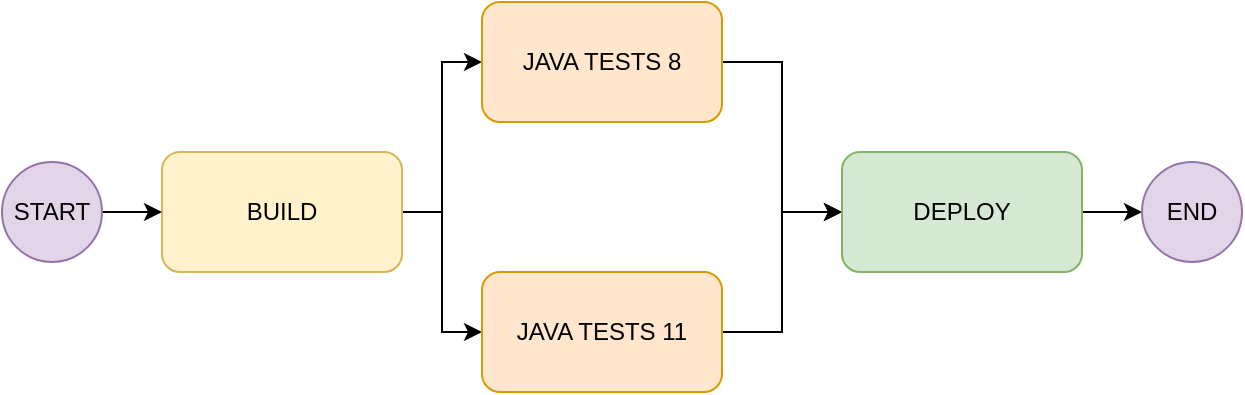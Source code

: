 <mxfile version="12.7.9" type="device"><diagram id="m5zkSN3YxfTrRx9AO4F0" name="Page-1"><mxGraphModel dx="729" dy="720" grid="1" gridSize="10" guides="1" tooltips="1" connect="1" arrows="1" fold="1" page="1" pageScale="1" pageWidth="850" pageHeight="1100" math="0" shadow="0"><root><mxCell id="0"/><mxCell id="1" parent="0"/><mxCell id="salvWRsUcgpWykNxVLVV-9" style="edgeStyle=orthogonalEdgeStyle;rounded=0;orthogonalLoop=1;jettySize=auto;html=1;entryX=0;entryY=0.5;entryDx=0;entryDy=0;" edge="1" parent="1" source="salvWRsUcgpWykNxVLVV-1" target="salvWRsUcgpWykNxVLVV-7"><mxGeometry relative="1" as="geometry"/></mxCell><mxCell id="salvWRsUcgpWykNxVLVV-15" style="edgeStyle=orthogonalEdgeStyle;rounded=0;orthogonalLoop=1;jettySize=auto;html=1;entryX=0;entryY=0.5;entryDx=0;entryDy=0;" edge="1" parent="1" source="salvWRsUcgpWykNxVLVV-1" target="salvWRsUcgpWykNxVLVV-8"><mxGeometry relative="1" as="geometry"/></mxCell><mxCell id="salvWRsUcgpWykNxVLVV-1" value="BUILD" style="rounded=1;whiteSpace=wrap;html=1;fillColor=#fff2cc;strokeColor=#d6b656;" vertex="1" parent="1"><mxGeometry x="120" y="295" width="120" height="60" as="geometry"/></mxCell><mxCell id="salvWRsUcgpWykNxVLVV-5" style="edgeStyle=orthogonalEdgeStyle;rounded=0;orthogonalLoop=1;jettySize=auto;html=1;entryX=0;entryY=0.5;entryDx=0;entryDy=0;" edge="1" parent="1" source="salvWRsUcgpWykNxVLVV-2" target="salvWRsUcgpWykNxVLVV-1"><mxGeometry relative="1" as="geometry"/></mxCell><mxCell id="salvWRsUcgpWykNxVLVV-2" value="START" style="ellipse;whiteSpace=wrap;html=1;fillColor=#e1d5e7;strokeColor=#9673a6;" vertex="1" parent="1"><mxGeometry x="40" y="300" width="50" height="50" as="geometry"/></mxCell><mxCell id="salvWRsUcgpWykNxVLVV-13" style="edgeStyle=orthogonalEdgeStyle;rounded=0;orthogonalLoop=1;jettySize=auto;html=1;entryX=0;entryY=0.5;entryDx=0;entryDy=0;" edge="1" parent="1" source="salvWRsUcgpWykNxVLVV-7" target="salvWRsUcgpWykNxVLVV-12"><mxGeometry relative="1" as="geometry"/></mxCell><mxCell id="salvWRsUcgpWykNxVLVV-7" value="JAVA TESTS 8" style="rounded=1;whiteSpace=wrap;html=1;fillColor=#ffe6cc;strokeColor=#d79b00;" vertex="1" parent="1"><mxGeometry x="280" y="220" width="120" height="60" as="geometry"/></mxCell><mxCell id="salvWRsUcgpWykNxVLVV-14" style="edgeStyle=orthogonalEdgeStyle;rounded=0;orthogonalLoop=1;jettySize=auto;html=1;entryX=0;entryY=0.5;entryDx=0;entryDy=0;" edge="1" parent="1" source="salvWRsUcgpWykNxVLVV-8" target="salvWRsUcgpWykNxVLVV-12"><mxGeometry relative="1" as="geometry"/></mxCell><mxCell id="salvWRsUcgpWykNxVLVV-8" value="JAVA TESTS 11" style="rounded=1;whiteSpace=wrap;html=1;fillColor=#ffe6cc;strokeColor=#d79b00;" vertex="1" parent="1"><mxGeometry x="280" y="355" width="120" height="60" as="geometry"/></mxCell><mxCell id="salvWRsUcgpWykNxVLVV-21" style="edgeStyle=orthogonalEdgeStyle;rounded=0;orthogonalLoop=1;jettySize=auto;html=1;" edge="1" parent="1" source="salvWRsUcgpWykNxVLVV-12" target="salvWRsUcgpWykNxVLVV-20"><mxGeometry relative="1" as="geometry"/></mxCell><mxCell id="salvWRsUcgpWykNxVLVV-12" value="DEPLOY" style="rounded=1;whiteSpace=wrap;html=1;fillColor=#d5e8d4;strokeColor=#82b366;" vertex="1" parent="1"><mxGeometry x="460" y="295" width="120" height="60" as="geometry"/></mxCell><mxCell id="salvWRsUcgpWykNxVLVV-20" value="END" style="ellipse;whiteSpace=wrap;html=1;fillColor=#e1d5e7;strokeColor=#9673a6;" vertex="1" parent="1"><mxGeometry x="610" y="300" width="50" height="50" as="geometry"/></mxCell></root></mxGraphModel></diagram></mxfile>